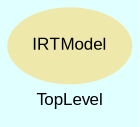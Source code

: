 digraph TopLevel {
    label = "TopLevel"
    compound = true
    fontname = Arial
    fontsize = 8
    bgcolor = lightcyan1
    node [
        color = black,
        fontname = Arial,
        fontsize = 8
    ]

    IRTModel [
        fontcolor = black,
        shape = ellipse,
        URL = "classes/IRTModel.html",
        color = palegoldenrod,
        style = filled,
        label = "IRTModel"
    ]

}

